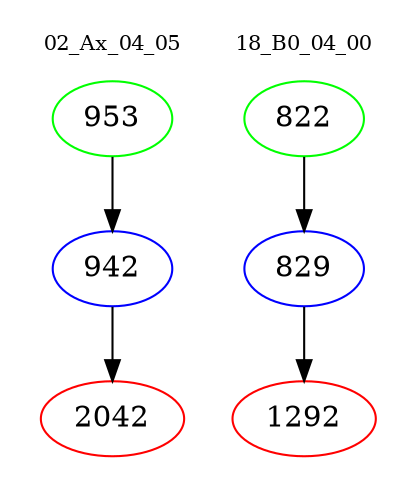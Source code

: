 digraph{
subgraph cluster_0 {
color = white
label = "02_Ax_04_05";
fontsize=10;
T0_953 [label="953", color="green"]
T0_953 -> T0_942 [color="black"]
T0_942 [label="942", color="blue"]
T0_942 -> T0_2042 [color="black"]
T0_2042 [label="2042", color="red"]
}
subgraph cluster_1 {
color = white
label = "18_B0_04_00";
fontsize=10;
T1_822 [label="822", color="green"]
T1_822 -> T1_829 [color="black"]
T1_829 [label="829", color="blue"]
T1_829 -> T1_1292 [color="black"]
T1_1292 [label="1292", color="red"]
}
}

